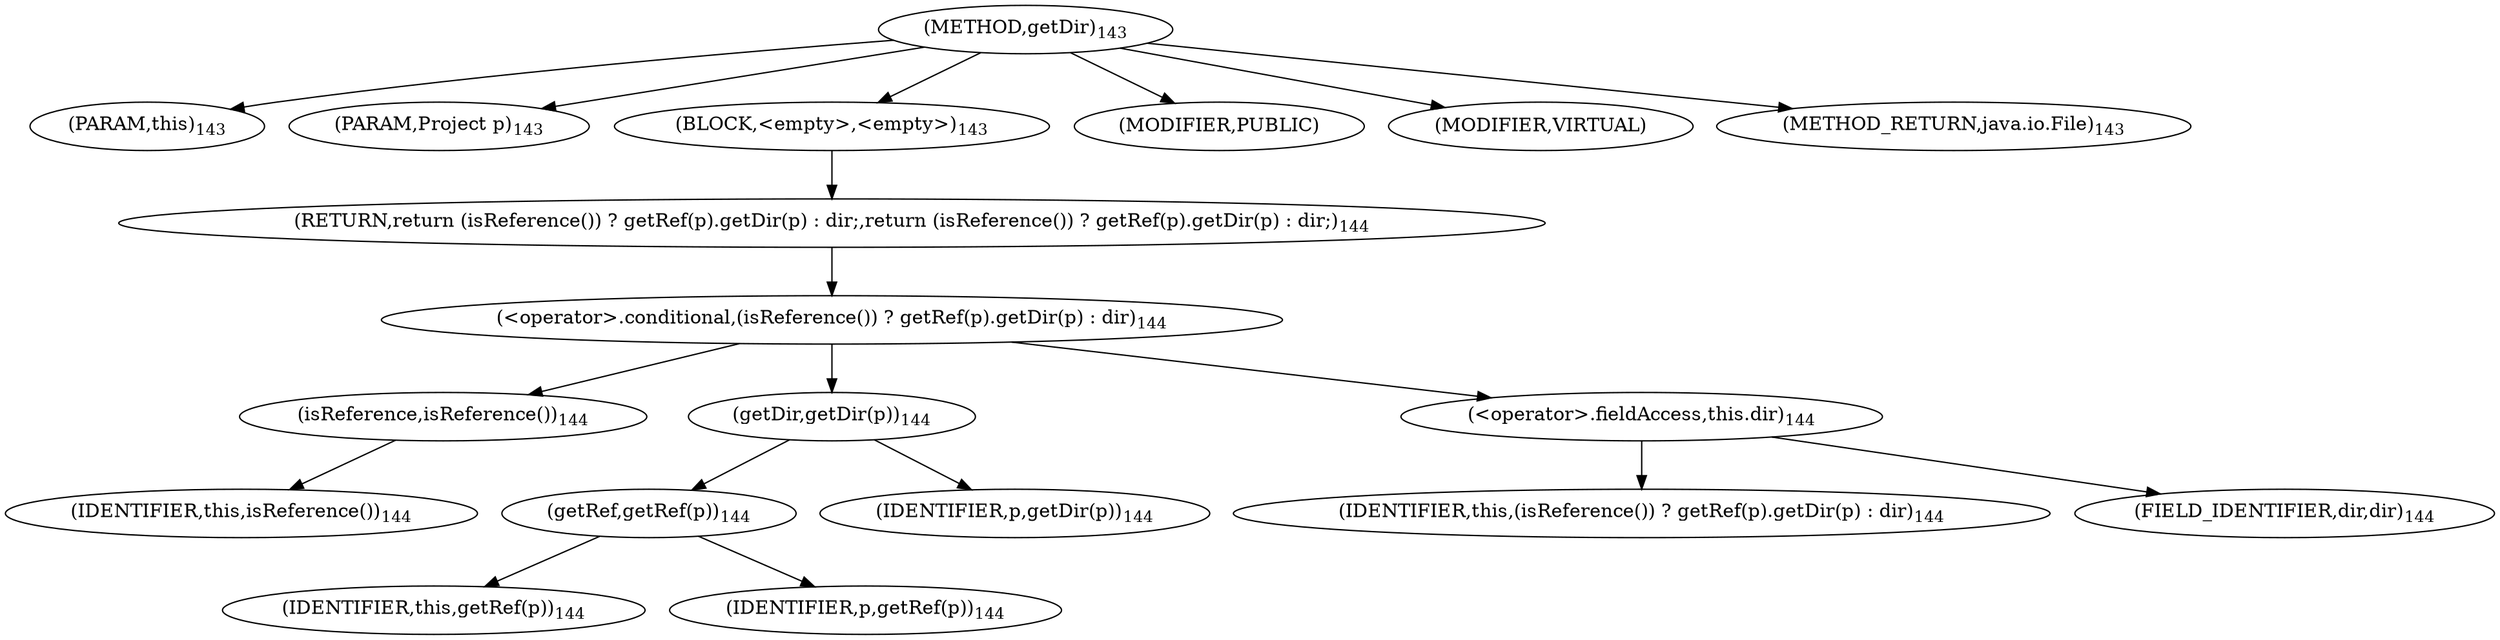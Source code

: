 digraph "getDir" {  
"495" [label = <(METHOD,getDir)<SUB>143</SUB>> ]
"27" [label = <(PARAM,this)<SUB>143</SUB>> ]
"496" [label = <(PARAM,Project p)<SUB>143</SUB>> ]
"497" [label = <(BLOCK,&lt;empty&gt;,&lt;empty&gt;)<SUB>143</SUB>> ]
"498" [label = <(RETURN,return (isReference()) ? getRef(p).getDir(p) : dir;,return (isReference()) ? getRef(p).getDir(p) : dir;)<SUB>144</SUB>> ]
"499" [label = <(&lt;operator&gt;.conditional,(isReference()) ? getRef(p).getDir(p) : dir)<SUB>144</SUB>> ]
"500" [label = <(isReference,isReference())<SUB>144</SUB>> ]
"26" [label = <(IDENTIFIER,this,isReference())<SUB>144</SUB>> ]
"501" [label = <(getDir,getDir(p))<SUB>144</SUB>> ]
"502" [label = <(getRef,getRef(p))<SUB>144</SUB>> ]
"28" [label = <(IDENTIFIER,this,getRef(p))<SUB>144</SUB>> ]
"503" [label = <(IDENTIFIER,p,getRef(p))<SUB>144</SUB>> ]
"504" [label = <(IDENTIFIER,p,getDir(p))<SUB>144</SUB>> ]
"505" [label = <(&lt;operator&gt;.fieldAccess,this.dir)<SUB>144</SUB>> ]
"506" [label = <(IDENTIFIER,this,(isReference()) ? getRef(p).getDir(p) : dir)<SUB>144</SUB>> ]
"507" [label = <(FIELD_IDENTIFIER,dir,dir)<SUB>144</SUB>> ]
"508" [label = <(MODIFIER,PUBLIC)> ]
"509" [label = <(MODIFIER,VIRTUAL)> ]
"510" [label = <(METHOD_RETURN,java.io.File)<SUB>143</SUB>> ]
  "495" -> "27" 
  "495" -> "496" 
  "495" -> "497" 
  "495" -> "508" 
  "495" -> "509" 
  "495" -> "510" 
  "497" -> "498" 
  "498" -> "499" 
  "499" -> "500" 
  "499" -> "501" 
  "499" -> "505" 
  "500" -> "26" 
  "501" -> "502" 
  "501" -> "504" 
  "502" -> "28" 
  "502" -> "503" 
  "505" -> "506" 
  "505" -> "507" 
}
